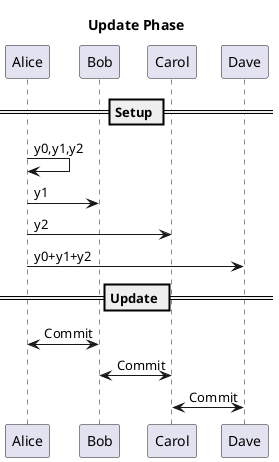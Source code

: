 @startuml
title Update Phase
participant Alice
participant Bob
participant Carol
participant Dave

== Setup ==

Alice -> Alice: y0,y1,y2
Alice -> Bob: y1
Alice -> Carol: y2
Alice -> Dave: y0+y1+y2

== Update ==

Alice <-> Bob: Commit
Bob <-> Carol: Commit
Carol <-> Dave: Commit

@enduml
